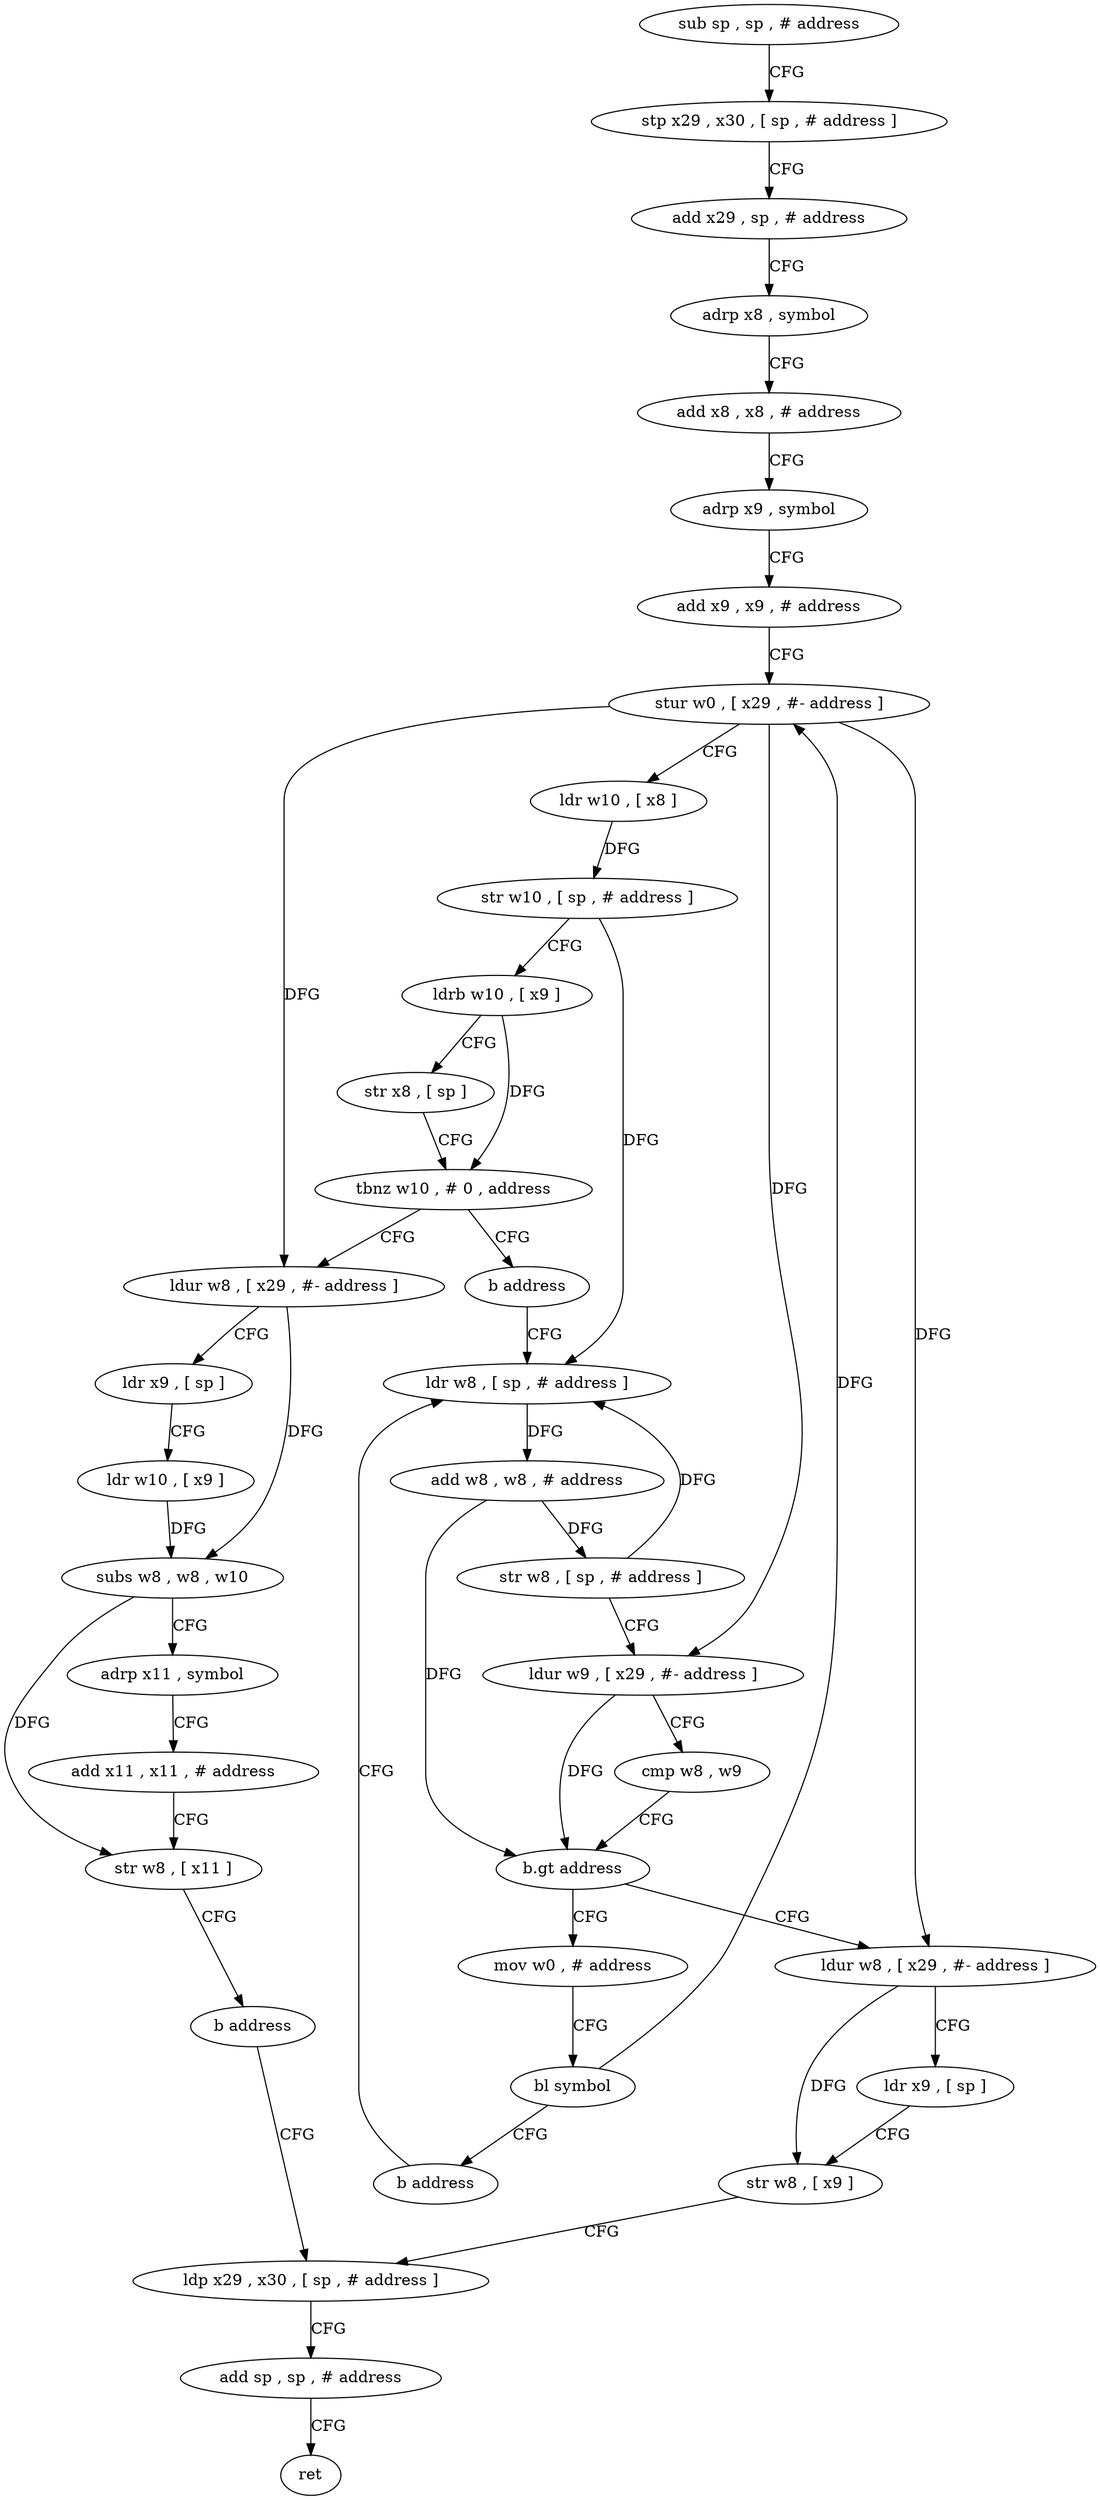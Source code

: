 digraph "func" {
"4236464" [label = "sub sp , sp , # address" ]
"4236468" [label = "stp x29 , x30 , [ sp , # address ]" ]
"4236472" [label = "add x29 , sp , # address" ]
"4236476" [label = "adrp x8 , symbol" ]
"4236480" [label = "add x8 , x8 , # address" ]
"4236484" [label = "adrp x9 , symbol" ]
"4236488" [label = "add x9 , x9 , # address" ]
"4236492" [label = "stur w0 , [ x29 , #- address ]" ]
"4236496" [label = "ldr w10 , [ x8 ]" ]
"4236500" [label = "str w10 , [ sp , # address ]" ]
"4236504" [label = "ldrb w10 , [ x9 ]" ]
"4236508" [label = "str x8 , [ sp ]" ]
"4236512" [label = "tbnz w10 , # 0 , address" ]
"4236520" [label = "ldur w8 , [ x29 , #- address ]" ]
"4236516" [label = "b address" ]
"4236524" [label = "ldr x9 , [ sp ]" ]
"4236528" [label = "ldr w10 , [ x9 ]" ]
"4236532" [label = "subs w8 , w8 , w10" ]
"4236536" [label = "adrp x11 , symbol" ]
"4236540" [label = "add x11 , x11 , # address" ]
"4236544" [label = "str w8 , [ x11 ]" ]
"4236548" [label = "b address" ]
"4236600" [label = "ldp x29 , x30 , [ sp , # address ]" ]
"4236552" [label = "ldr w8 , [ sp , # address ]" ]
"4236604" [label = "add sp , sp , # address" ]
"4236608" [label = "ret" ]
"4236556" [label = "add w8 , w8 , # address" ]
"4236560" [label = "str w8 , [ sp , # address ]" ]
"4236564" [label = "ldur w9 , [ x29 , #- address ]" ]
"4236568" [label = "cmp w8 , w9" ]
"4236572" [label = "b.gt address" ]
"4236588" [label = "ldur w8 , [ x29 , #- address ]" ]
"4236576" [label = "mov w0 , # address" ]
"4236592" [label = "ldr x9 , [ sp ]" ]
"4236596" [label = "str w8 , [ x9 ]" ]
"4236580" [label = "bl symbol" ]
"4236584" [label = "b address" ]
"4236464" -> "4236468" [ label = "CFG" ]
"4236468" -> "4236472" [ label = "CFG" ]
"4236472" -> "4236476" [ label = "CFG" ]
"4236476" -> "4236480" [ label = "CFG" ]
"4236480" -> "4236484" [ label = "CFG" ]
"4236484" -> "4236488" [ label = "CFG" ]
"4236488" -> "4236492" [ label = "CFG" ]
"4236492" -> "4236496" [ label = "CFG" ]
"4236492" -> "4236520" [ label = "DFG" ]
"4236492" -> "4236564" [ label = "DFG" ]
"4236492" -> "4236588" [ label = "DFG" ]
"4236496" -> "4236500" [ label = "DFG" ]
"4236500" -> "4236504" [ label = "CFG" ]
"4236500" -> "4236552" [ label = "DFG" ]
"4236504" -> "4236508" [ label = "CFG" ]
"4236504" -> "4236512" [ label = "DFG" ]
"4236508" -> "4236512" [ label = "CFG" ]
"4236512" -> "4236520" [ label = "CFG" ]
"4236512" -> "4236516" [ label = "CFG" ]
"4236520" -> "4236524" [ label = "CFG" ]
"4236520" -> "4236532" [ label = "DFG" ]
"4236516" -> "4236552" [ label = "CFG" ]
"4236524" -> "4236528" [ label = "CFG" ]
"4236528" -> "4236532" [ label = "DFG" ]
"4236532" -> "4236536" [ label = "CFG" ]
"4236532" -> "4236544" [ label = "DFG" ]
"4236536" -> "4236540" [ label = "CFG" ]
"4236540" -> "4236544" [ label = "CFG" ]
"4236544" -> "4236548" [ label = "CFG" ]
"4236548" -> "4236600" [ label = "CFG" ]
"4236600" -> "4236604" [ label = "CFG" ]
"4236552" -> "4236556" [ label = "DFG" ]
"4236604" -> "4236608" [ label = "CFG" ]
"4236556" -> "4236560" [ label = "DFG" ]
"4236556" -> "4236572" [ label = "DFG" ]
"4236560" -> "4236564" [ label = "CFG" ]
"4236560" -> "4236552" [ label = "DFG" ]
"4236564" -> "4236568" [ label = "CFG" ]
"4236564" -> "4236572" [ label = "DFG" ]
"4236568" -> "4236572" [ label = "CFG" ]
"4236572" -> "4236588" [ label = "CFG" ]
"4236572" -> "4236576" [ label = "CFG" ]
"4236588" -> "4236592" [ label = "CFG" ]
"4236588" -> "4236596" [ label = "DFG" ]
"4236576" -> "4236580" [ label = "CFG" ]
"4236592" -> "4236596" [ label = "CFG" ]
"4236596" -> "4236600" [ label = "CFG" ]
"4236580" -> "4236584" [ label = "CFG" ]
"4236580" -> "4236492" [ label = "DFG" ]
"4236584" -> "4236552" [ label = "CFG" ]
}
